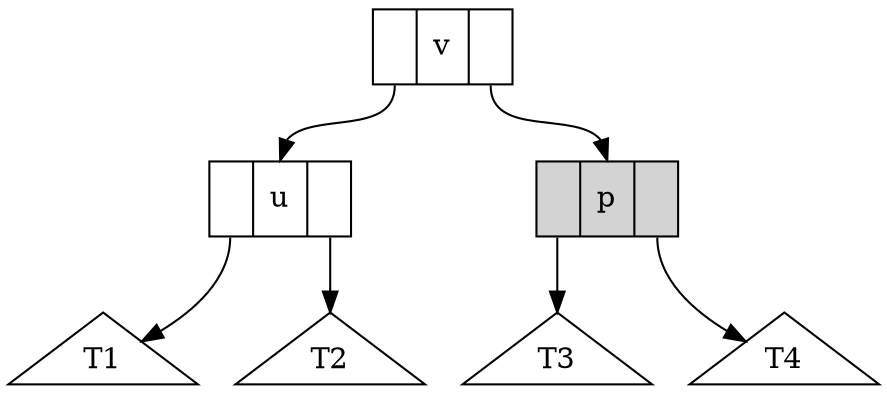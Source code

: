 digraph srr {
{node [ shape = record ] p u v};
{node [ shape = triangle ] T1 T2 T3 T4};
p [ label ="<f0> | <f1> p | <f2> ", style=filled ];
u [ label ="<f0> | <f1> u | <f2> "];
v [ label ="<f0> | <f1> v | <f2> "];
"p":f0 -> T3;
"p":f2 -> T4;
"u":f0 -> T1;
"u":f2 -> T2;
"v":f0 -> "u":f1;
"v":f2 -> "p":f1;
}